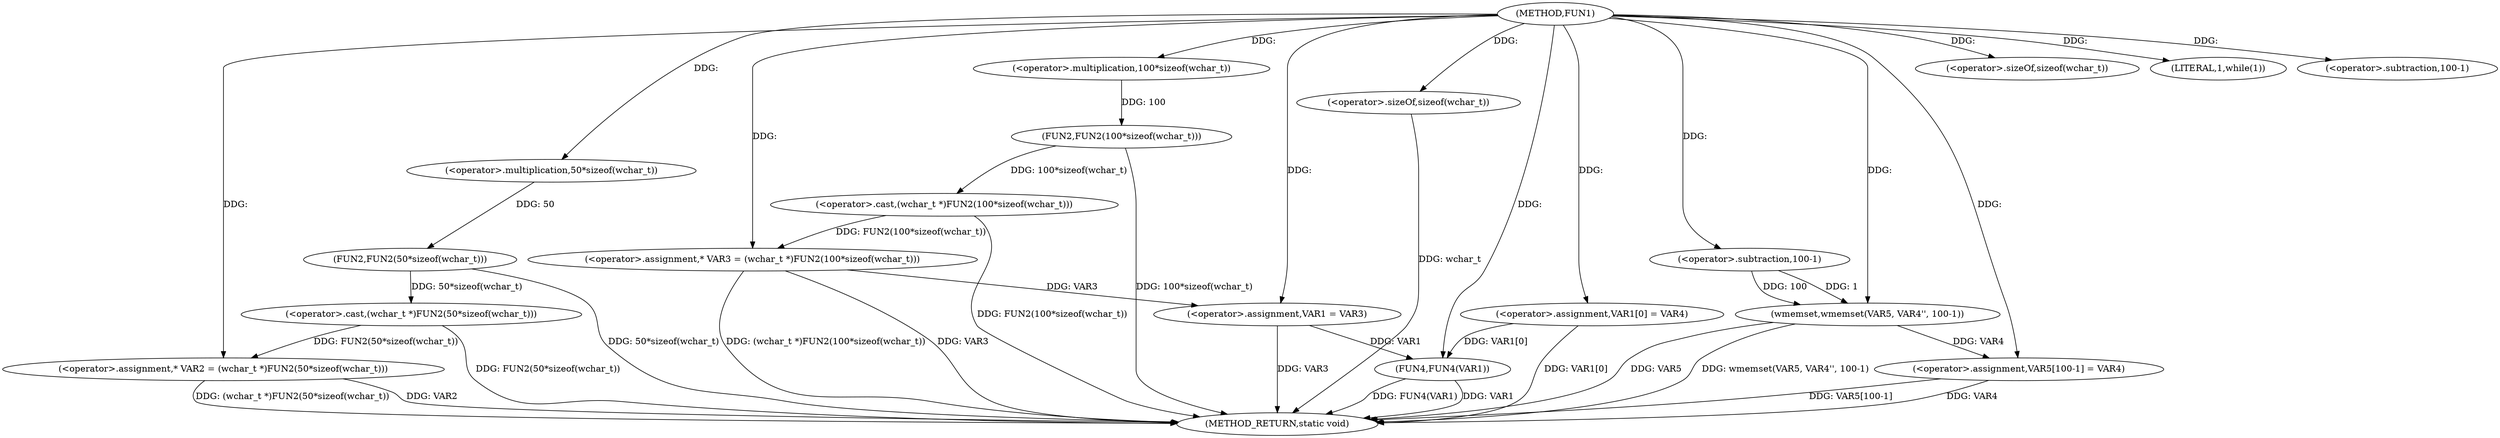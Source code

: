 digraph FUN1 {  
"1000100" [label = "(METHOD,FUN1)" ]
"1000152" [label = "(METHOD_RETURN,static void)" ]
"1000104" [label = "(<operator>.assignment,* VAR2 = (wchar_t *)FUN2(50*sizeof(wchar_t)))" ]
"1000106" [label = "(<operator>.cast,(wchar_t *)FUN2(50*sizeof(wchar_t)))" ]
"1000108" [label = "(FUN2,FUN2(50*sizeof(wchar_t)))" ]
"1000109" [label = "(<operator>.multiplication,50*sizeof(wchar_t))" ]
"1000111" [label = "(<operator>.sizeOf,sizeof(wchar_t))" ]
"1000114" [label = "(<operator>.assignment,* VAR3 = (wchar_t *)FUN2(100*sizeof(wchar_t)))" ]
"1000116" [label = "(<operator>.cast,(wchar_t *)FUN2(100*sizeof(wchar_t)))" ]
"1000118" [label = "(FUN2,FUN2(100*sizeof(wchar_t)))" ]
"1000119" [label = "(<operator>.multiplication,100*sizeof(wchar_t))" ]
"1000121" [label = "(<operator>.sizeOf,sizeof(wchar_t))" ]
"1000124" [label = "(LITERAL,1,while(1))" ]
"1000126" [label = "(<operator>.assignment,VAR1 = VAR3)" ]
"1000129" [label = "(<operator>.assignment,VAR1[0] = VAR4)" ]
"1000137" [label = "(wmemset,wmemset(VAR5, VAR4'', 100-1))" ]
"1000140" [label = "(<operator>.subtraction,100-1)" ]
"1000143" [label = "(<operator>.assignment,VAR5[100-1] = VAR4)" ]
"1000146" [label = "(<operator>.subtraction,100-1)" ]
"1000150" [label = "(FUN4,FUN4(VAR1))" ]
  "1000106" -> "1000152"  [ label = "DDG: FUN2(50*sizeof(wchar_t))"] 
  "1000150" -> "1000152"  [ label = "DDG: VAR1"] 
  "1000104" -> "1000152"  [ label = "DDG: VAR2"] 
  "1000143" -> "1000152"  [ label = "DDG: VAR4"] 
  "1000116" -> "1000152"  [ label = "DDG: FUN2(100*sizeof(wchar_t))"] 
  "1000150" -> "1000152"  [ label = "DDG: FUN4(VAR1)"] 
  "1000118" -> "1000152"  [ label = "DDG: 100*sizeof(wchar_t)"] 
  "1000114" -> "1000152"  [ label = "DDG: (wchar_t *)FUN2(100*sizeof(wchar_t))"] 
  "1000129" -> "1000152"  [ label = "DDG: VAR1[0]"] 
  "1000143" -> "1000152"  [ label = "DDG: VAR5[100-1]"] 
  "1000114" -> "1000152"  [ label = "DDG: VAR3"] 
  "1000121" -> "1000152"  [ label = "DDG: wchar_t"] 
  "1000126" -> "1000152"  [ label = "DDG: VAR3"] 
  "1000137" -> "1000152"  [ label = "DDG: VAR5"] 
  "1000137" -> "1000152"  [ label = "DDG: wmemset(VAR5, VAR4'', 100-1)"] 
  "1000104" -> "1000152"  [ label = "DDG: (wchar_t *)FUN2(50*sizeof(wchar_t))"] 
  "1000108" -> "1000152"  [ label = "DDG: 50*sizeof(wchar_t)"] 
  "1000106" -> "1000104"  [ label = "DDG: FUN2(50*sizeof(wchar_t))"] 
  "1000100" -> "1000104"  [ label = "DDG: "] 
  "1000108" -> "1000106"  [ label = "DDG: 50*sizeof(wchar_t)"] 
  "1000109" -> "1000108"  [ label = "DDG: 50"] 
  "1000100" -> "1000109"  [ label = "DDG: "] 
  "1000100" -> "1000111"  [ label = "DDG: "] 
  "1000116" -> "1000114"  [ label = "DDG: FUN2(100*sizeof(wchar_t))"] 
  "1000100" -> "1000114"  [ label = "DDG: "] 
  "1000118" -> "1000116"  [ label = "DDG: 100*sizeof(wchar_t)"] 
  "1000119" -> "1000118"  [ label = "DDG: 100"] 
  "1000100" -> "1000119"  [ label = "DDG: "] 
  "1000100" -> "1000121"  [ label = "DDG: "] 
  "1000100" -> "1000124"  [ label = "DDG: "] 
  "1000114" -> "1000126"  [ label = "DDG: VAR3"] 
  "1000100" -> "1000126"  [ label = "DDG: "] 
  "1000100" -> "1000129"  [ label = "DDG: "] 
  "1000100" -> "1000137"  [ label = "DDG: "] 
  "1000140" -> "1000137"  [ label = "DDG: 100"] 
  "1000140" -> "1000137"  [ label = "DDG: 1"] 
  "1000100" -> "1000140"  [ label = "DDG: "] 
  "1000137" -> "1000143"  [ label = "DDG: VAR4"] 
  "1000100" -> "1000143"  [ label = "DDG: "] 
  "1000100" -> "1000146"  [ label = "DDG: "] 
  "1000129" -> "1000150"  [ label = "DDG: VAR1[0]"] 
  "1000126" -> "1000150"  [ label = "DDG: VAR1"] 
  "1000100" -> "1000150"  [ label = "DDG: "] 
}
